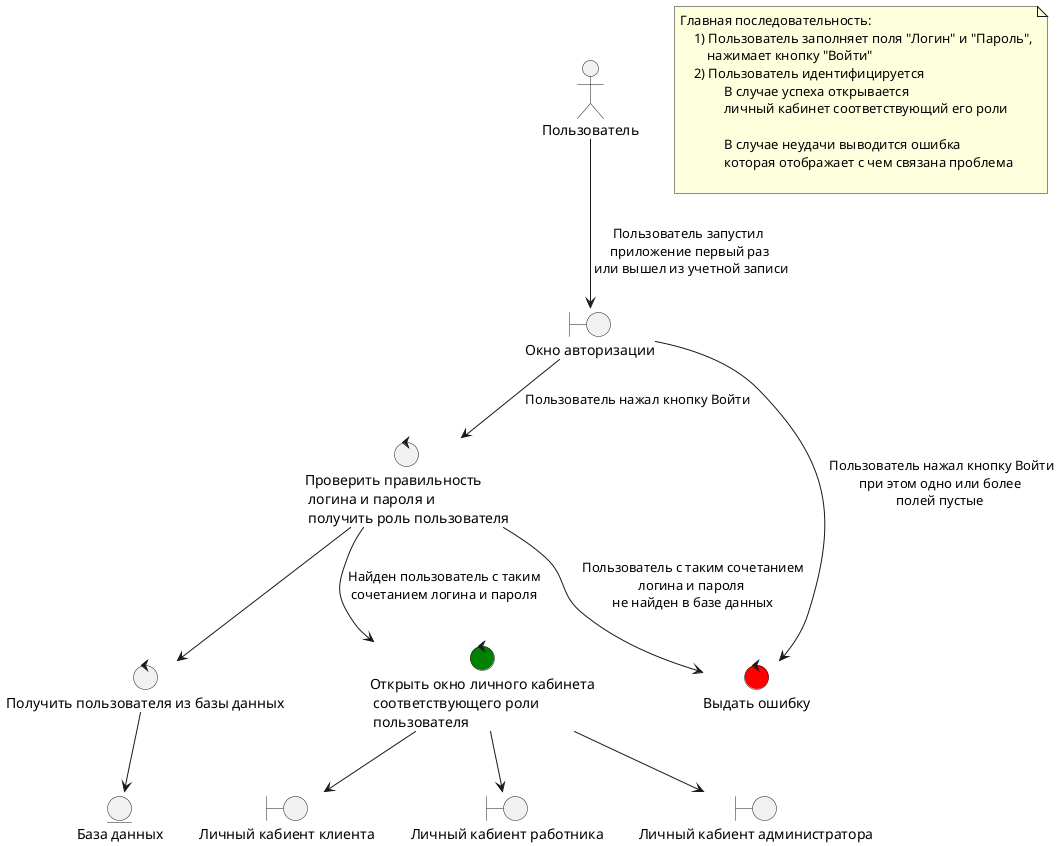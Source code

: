 @startuml auth_case

actor Пользователь as user

entity "База данных" as db

boundary "Окно авторизации" as auth_screen
boundary "Личный кабиент клиента" as client_cabinet_screen
boundary "Личный кабиент работника" as worker_cabinet_screen
boundary "Личный кабиент администратора" as admin_cabinet_screen

control "Получить пользователя из базы данных" as get_user_from_db
control "Проверить правильность\n логина и пароля и \n получить роль пользователя" as check_user
control "Открыть окно личного кабинета\n соответствующего роли\n пользователя" as open_user_cabinet #green
control "Выдать ошибку" as show_error #red

user --> auth_screen : "Пользователь запустил \nприложение первый раз\n или вышел из учетной записи"
auth_screen --> show_error : " Пользователь нажал кнопку Войти\nпри этом одно или более\nполей пустые"
auth_screen --> check_user : " Пользователь нажал кнопку Войти"
check_user --> get_user_from_db
check_user --> show_error : "Пользователь с таким сочетанием\nлогина и пароля \nне найден в базе данных"
check_user --> open_user_cabinet : "Найден пользователь с таким\nсочетанием логина и пароля"
get_user_from_db --> db
open_user_cabinet --> client_cabinet_screen
open_user_cabinet --> worker_cabinet_screen
open_user_cabinet --> admin_cabinet_screen

note as scenario
Главная последовательность:
    1) Пользователь заполняет поля "Логин" и "Пароль",
        нажимает кнопку "Войти"
    2) Пользователь идентифицируется
             В случае успеха открывается
             личный кабинет соответствующий его роли

             В случае неудачи выводится ошибка
             которая отображает с чем связана проблема
        
end note


@enduml